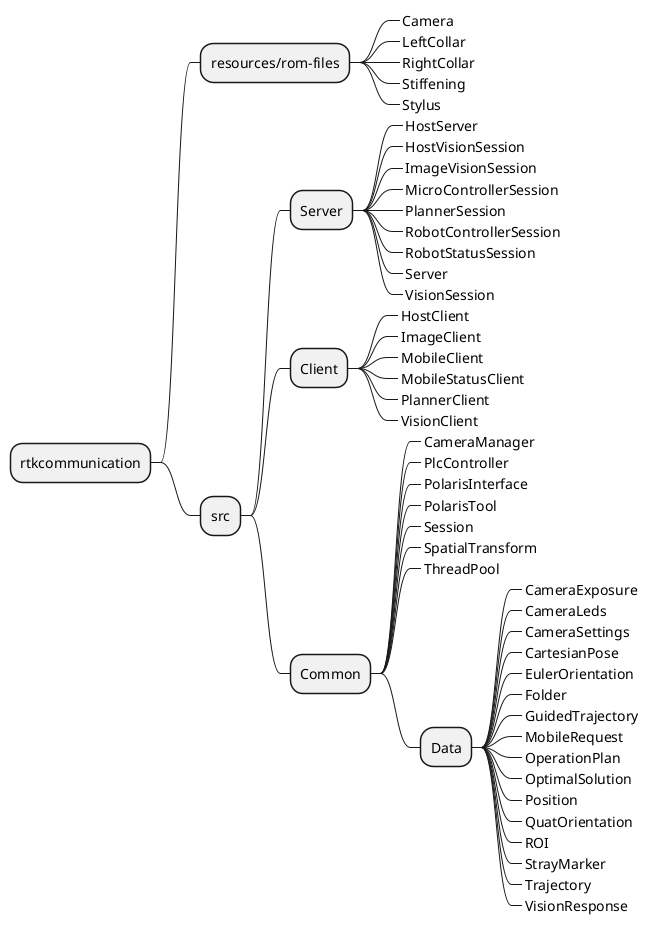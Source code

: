 @startmindmap rtkcommunication

+ rtkcommunication
++ resources/rom-files
+++_ Camera
+++_ LeftCollar
+++_ RightCollar
+++_ Stiffening
+++_ Stylus
++ src
+++ Server
++++_ HostServer
++++_ HostVisionSession
++++_ ImageVisionSession
++++_ MicroControllerSession
++++_ PlannerSession
++++_ RobotControllerSession
++++_ RobotStatusSession
++++_ Server
++++_ VisionSession
+++ Client
++++_ HostClient
++++_ ImageClient
++++_ MobileClient
++++_ MobileStatusClient
++++_ PlannerClient
++++_ VisionClient
+++ Common
++++_ CameraManager
++++_ PlcController
++++_ PolarisInterface
++++_ PolarisTool
++++_ Session
++++_ SpatialTransform
++++_ ThreadPool
++++ Data
+++++_ CameraExposure
+++++_ CameraLeds
+++++_ CameraSettings
+++++_ CartesianPose
+++++_ EulerOrientation
+++++_ Folder
+++++_ GuidedTrajectory
+++++_ MobileRequest
+++++_ OperationPlan
+++++_ OptimalSolution
+++++_ Position
+++++_ QuatOrientation
+++++_ ROI
+++++_ StrayMarker
+++++_ Trajectory
+++++_ VisionResponse

@endmindmap
